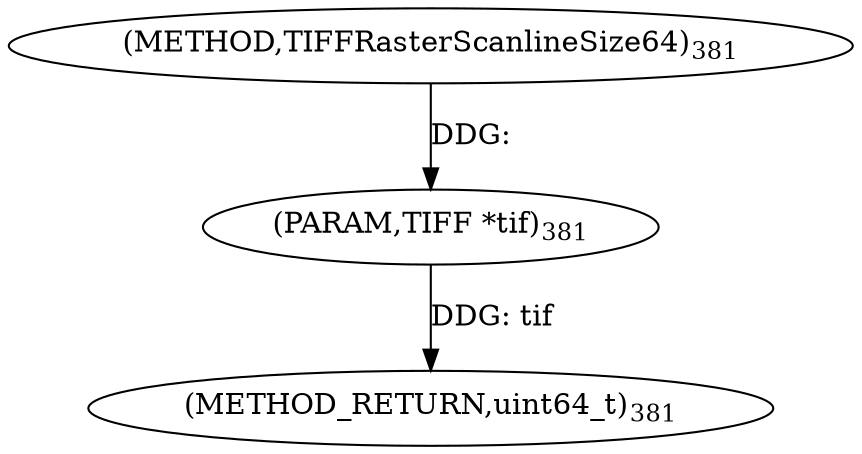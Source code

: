 digraph "TIFFRasterScanlineSize64" {  
"8575" [label = <(METHOD,TIFFRasterScanlineSize64)<SUB>381</SUB>> ]
"8577" [label = <(METHOD_RETURN,uint64_t)<SUB>381</SUB>> ]
"8576" [label = <(PARAM,TIFF *tif)<SUB>381</SUB>> ]
  "8576" -> "8577"  [ label = "DDG: tif"] 
  "8575" -> "8576"  [ label = "DDG: "] 
}
